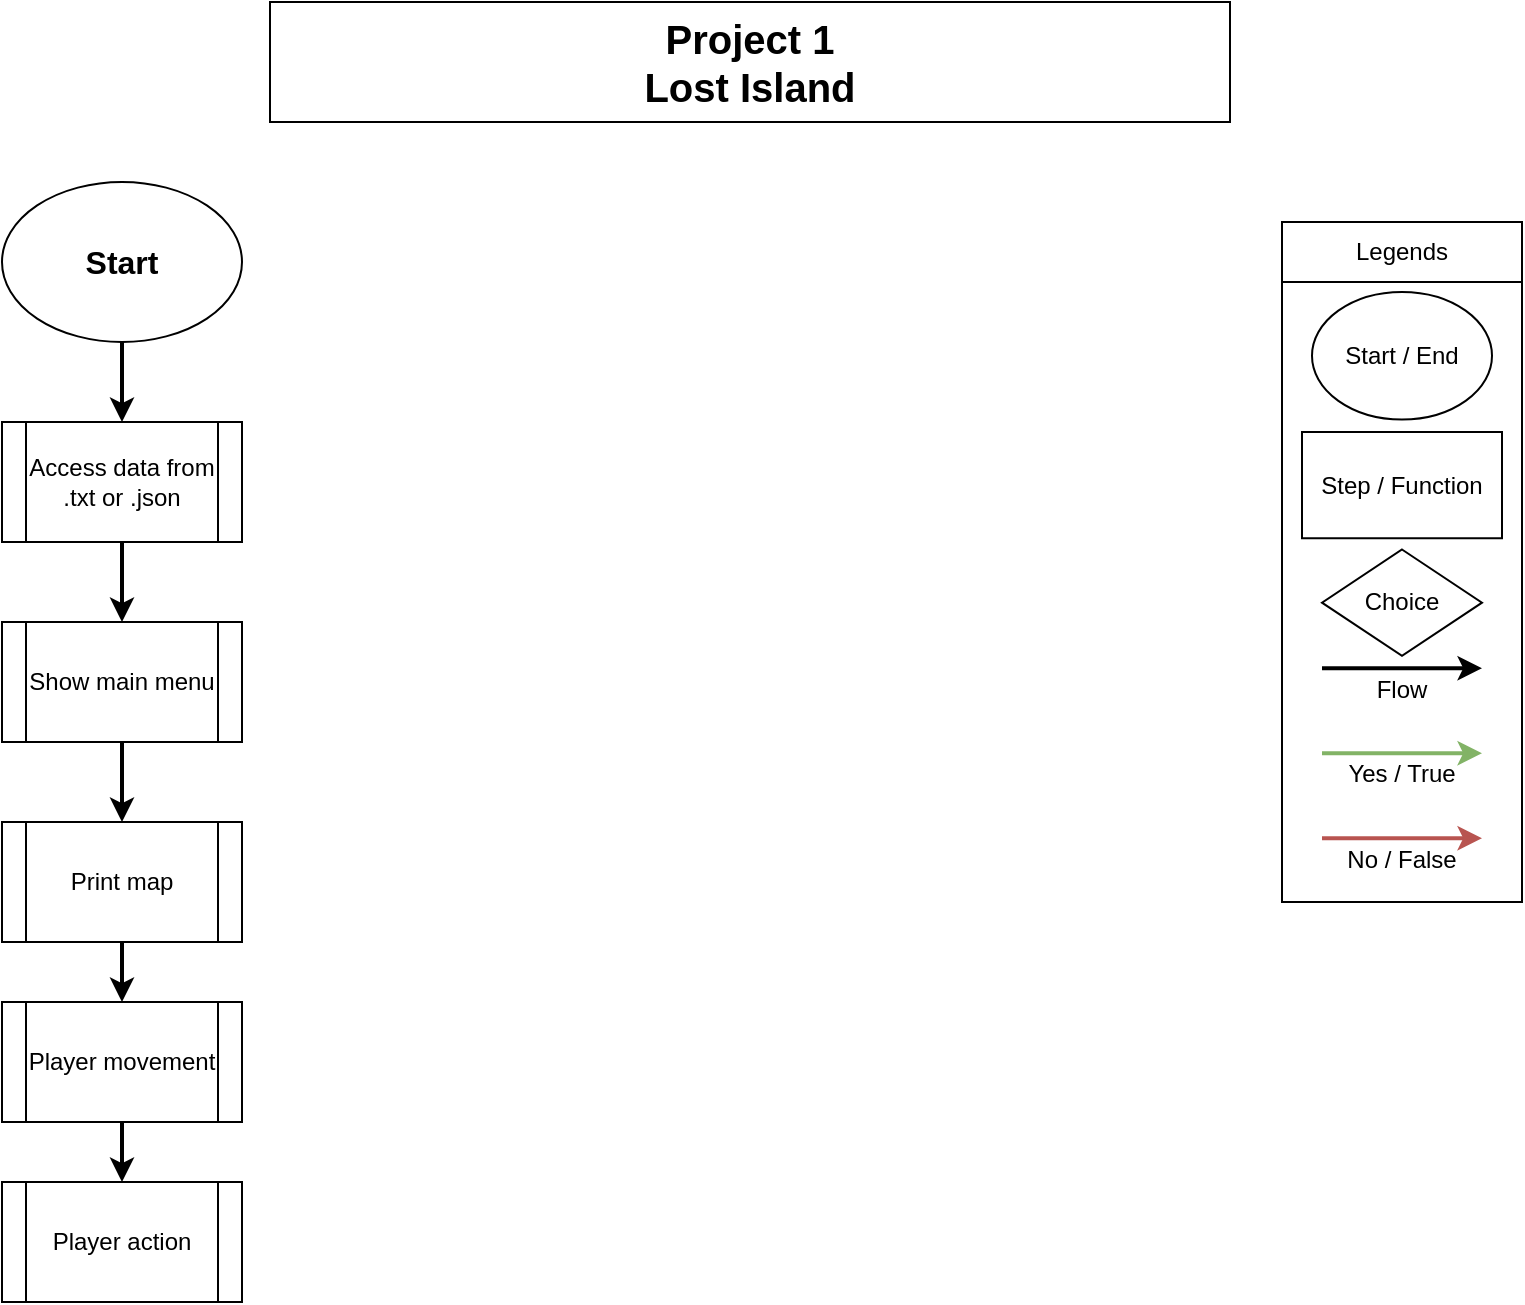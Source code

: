 <mxfile version="13.3.5" type="device"><diagram id="C5RBs43oDa-KdzZeNtuy" name="main.py"><mxGraphModel dx="1038" dy="641" grid="1" gridSize="10" guides="1" tooltips="1" connect="1" arrows="1" fold="1" page="1" pageScale="1" pageWidth="827" pageHeight="1169" math="0" shadow="0"><root><mxCell id="WIyWlLk6GJQsqaUBKTNV-0"/><mxCell id="WIyWlLk6GJQsqaUBKTNV-1" parent="WIyWlLk6GJQsqaUBKTNV-0"/><mxCell id="W35HVBFSu_LLbMDTb_W0-0" value="&lt;b style=&quot;font-size: 20px&quot;&gt;Project 1&lt;br&gt;Lost Island&lt;/b&gt;" style="rounded=0;whiteSpace=wrap;html=1;" vertex="1" parent="WIyWlLk6GJQsqaUBKTNV-1"><mxGeometry x="174" y="10" width="480" height="60" as="geometry"/></mxCell><mxCell id="W35HVBFSu_LLbMDTb_W0-14" value="" style="group" vertex="1" connectable="0" parent="WIyWlLk6GJQsqaUBKTNV-1"><mxGeometry x="680" y="120" width="120" height="340" as="geometry"/></mxCell><mxCell id="W35HVBFSu_LLbMDTb_W0-1" value="" style="rounded=0;whiteSpace=wrap;html=1;" vertex="1" parent="W35HVBFSu_LLbMDTb_W0-14"><mxGeometry width="120" height="340" as="geometry"/></mxCell><mxCell id="W35HVBFSu_LLbMDTb_W0-2" value="Start / End" style="ellipse;whiteSpace=wrap;html=1;" vertex="1" parent="W35HVBFSu_LLbMDTb_W0-14"><mxGeometry x="15" y="35.005" width="90" height="63.75" as="geometry"/></mxCell><mxCell id="W35HVBFSu_LLbMDTb_W0-3" value="Step / Function" style="rounded=0;whiteSpace=wrap;html=1;" vertex="1" parent="W35HVBFSu_LLbMDTb_W0-14"><mxGeometry x="10" y="105" width="100" height="53.125" as="geometry"/></mxCell><mxCell id="W35HVBFSu_LLbMDTb_W0-4" value="Choice" style="rhombus;whiteSpace=wrap;html=1;" vertex="1" parent="W35HVBFSu_LLbMDTb_W0-14"><mxGeometry x="20" y="163.75" width="80" height="53.125" as="geometry"/></mxCell><mxCell id="W35HVBFSu_LLbMDTb_W0-6" value="" style="endArrow=classic;html=1;strokeWidth=2;" edge="1" parent="W35HVBFSu_LLbMDTb_W0-14"><mxGeometry width="50" height="50" relative="1" as="geometry"><mxPoint x="20" y="223.125" as="sourcePoint"/><mxPoint x="100" y="223.125" as="targetPoint"/></mxGeometry></mxCell><mxCell id="W35HVBFSu_LLbMDTb_W0-9" value="" style="endArrow=classic;html=1;strokeWidth=2;fillColor=#d5e8d4;strokeColor=#82b366;" edge="1" parent="W35HVBFSu_LLbMDTb_W0-14"><mxGeometry width="50" height="50" relative="1" as="geometry"><mxPoint x="20" y="265.625" as="sourcePoint"/><mxPoint x="100" y="265.625" as="targetPoint"/></mxGeometry></mxCell><mxCell id="W35HVBFSu_LLbMDTb_W0-10" value="" style="endArrow=classic;html=1;strokeWidth=2;fillColor=#f8cecc;strokeColor=#b85450;" edge="1" parent="W35HVBFSu_LLbMDTb_W0-14"><mxGeometry width="50" height="50" relative="1" as="geometry"><mxPoint x="20" y="308.125" as="sourcePoint"/><mxPoint x="100" y="308.125" as="targetPoint"/></mxGeometry></mxCell><mxCell id="W35HVBFSu_LLbMDTb_W0-11" value="Flow" style="text;html=1;strokeColor=none;fillColor=none;align=center;verticalAlign=middle;whiteSpace=wrap;rounded=0;" vertex="1" parent="W35HVBFSu_LLbMDTb_W0-14"><mxGeometry x="20" y="223.125" width="80" height="21.25" as="geometry"/></mxCell><mxCell id="W35HVBFSu_LLbMDTb_W0-12" value="Yes / True" style="text;html=1;strokeColor=none;fillColor=none;align=center;verticalAlign=middle;whiteSpace=wrap;rounded=0;" vertex="1" parent="W35HVBFSu_LLbMDTb_W0-14"><mxGeometry x="20" y="265.625" width="80" height="21.25" as="geometry"/></mxCell><mxCell id="W35HVBFSu_LLbMDTb_W0-13" value="No / False" style="text;html=1;strokeColor=none;fillColor=none;align=center;verticalAlign=middle;whiteSpace=wrap;rounded=0;" vertex="1" parent="W35HVBFSu_LLbMDTb_W0-14"><mxGeometry x="20" y="308.125" width="80" height="21.25" as="geometry"/></mxCell><mxCell id="W35HVBFSu_LLbMDTb_W0-15" value="Legends" style="text;html=1;fillColor=none;align=center;verticalAlign=middle;whiteSpace=wrap;rounded=0;strokeColor=#000000;" vertex="1" parent="W35HVBFSu_LLbMDTb_W0-14"><mxGeometry width="120" height="30" as="geometry"/></mxCell><mxCell id="W35HVBFSu_LLbMDTb_W0-19" style="edgeStyle=orthogonalEdgeStyle;rounded=0;orthogonalLoop=1;jettySize=auto;html=1;exitX=0.5;exitY=1;exitDx=0;exitDy=0;strokeWidth=2;" edge="1" parent="WIyWlLk6GJQsqaUBKTNV-1" source="W35HVBFSu_LLbMDTb_W0-16" target="W35HVBFSu_LLbMDTb_W0-18"><mxGeometry relative="1" as="geometry"/></mxCell><mxCell id="W35HVBFSu_LLbMDTb_W0-16" value="&lt;b&gt;&lt;font style=&quot;font-size: 16px&quot;&gt;Start&lt;/font&gt;&lt;/b&gt;" style="ellipse;whiteSpace=wrap;html=1;strokeColor=#000000;" vertex="1" parent="WIyWlLk6GJQsqaUBKTNV-1"><mxGeometry x="40" y="100" width="120" height="80" as="geometry"/></mxCell><mxCell id="W35HVBFSu_LLbMDTb_W0-21" style="edgeStyle=orthogonalEdgeStyle;rounded=0;orthogonalLoop=1;jettySize=auto;html=1;exitX=0.5;exitY=1;exitDx=0;exitDy=0;entryX=0.5;entryY=0;entryDx=0;entryDy=0;strokeWidth=2;" edge="1" parent="WIyWlLk6GJQsqaUBKTNV-1" source="W35HVBFSu_LLbMDTb_W0-18" target="W35HVBFSu_LLbMDTb_W0-20"><mxGeometry relative="1" as="geometry"/></mxCell><mxCell id="W35HVBFSu_LLbMDTb_W0-18" value="&lt;span&gt;Access data from .txt or .json&lt;/span&gt;" style="shape=process;whiteSpace=wrap;html=1;backgroundOutline=1;strokeColor=#000000;" vertex="1" parent="WIyWlLk6GJQsqaUBKTNV-1"><mxGeometry x="40" y="220" width="120" height="60" as="geometry"/></mxCell><mxCell id="W35HVBFSu_LLbMDTb_W0-23" style="edgeStyle=orthogonalEdgeStyle;rounded=0;orthogonalLoop=1;jettySize=auto;html=1;exitX=0.5;exitY=1;exitDx=0;exitDy=0;entryX=0.5;entryY=0;entryDx=0;entryDy=0;strokeWidth=2;" edge="1" parent="WIyWlLk6GJQsqaUBKTNV-1" source="W35HVBFSu_LLbMDTb_W0-20" target="W35HVBFSu_LLbMDTb_W0-22"><mxGeometry relative="1" as="geometry"/></mxCell><mxCell id="W35HVBFSu_LLbMDTb_W0-20" value="Show main menu" style="shape=process;whiteSpace=wrap;html=1;backgroundOutline=1;strokeColor=#000000;" vertex="1" parent="WIyWlLk6GJQsqaUBKTNV-1"><mxGeometry x="40" y="320" width="120" height="60" as="geometry"/></mxCell><mxCell id="W35HVBFSu_LLbMDTb_W0-26" style="edgeStyle=orthogonalEdgeStyle;rounded=0;orthogonalLoop=1;jettySize=auto;html=1;exitX=0.5;exitY=1;exitDx=0;exitDy=0;entryX=0.5;entryY=0;entryDx=0;entryDy=0;strokeWidth=2;" edge="1" parent="WIyWlLk6GJQsqaUBKTNV-1" source="W35HVBFSu_LLbMDTb_W0-22" target="W35HVBFSu_LLbMDTb_W0-25"><mxGeometry relative="1" as="geometry"/></mxCell><mxCell id="W35HVBFSu_LLbMDTb_W0-22" value="Print map" style="shape=process;whiteSpace=wrap;html=1;backgroundOutline=1;strokeColor=#000000;" vertex="1" parent="WIyWlLk6GJQsqaUBKTNV-1"><mxGeometry x="40" y="420" width="120" height="60" as="geometry"/></mxCell><mxCell id="W35HVBFSu_LLbMDTb_W0-28" style="edgeStyle=orthogonalEdgeStyle;rounded=0;orthogonalLoop=1;jettySize=auto;html=1;exitX=0.5;exitY=1;exitDx=0;exitDy=0;entryX=0.5;entryY=0;entryDx=0;entryDy=0;strokeWidth=2;" edge="1" parent="WIyWlLk6GJQsqaUBKTNV-1" source="W35HVBFSu_LLbMDTb_W0-25" target="W35HVBFSu_LLbMDTb_W0-27"><mxGeometry relative="1" as="geometry"/></mxCell><mxCell id="W35HVBFSu_LLbMDTb_W0-25" value="Player movement" style="shape=process;whiteSpace=wrap;html=1;backgroundOutline=1;strokeColor=#000000;" vertex="1" parent="WIyWlLk6GJQsqaUBKTNV-1"><mxGeometry x="40" y="510" width="120" height="60" as="geometry"/></mxCell><mxCell id="W35HVBFSu_LLbMDTb_W0-27" value="Player action" style="shape=process;whiteSpace=wrap;html=1;backgroundOutline=1;strokeColor=#000000;" vertex="1" parent="WIyWlLk6GJQsqaUBKTNV-1"><mxGeometry x="40" y="600" width="120" height="60" as="geometry"/></mxCell></root></mxGraphModel></diagram></mxfile>